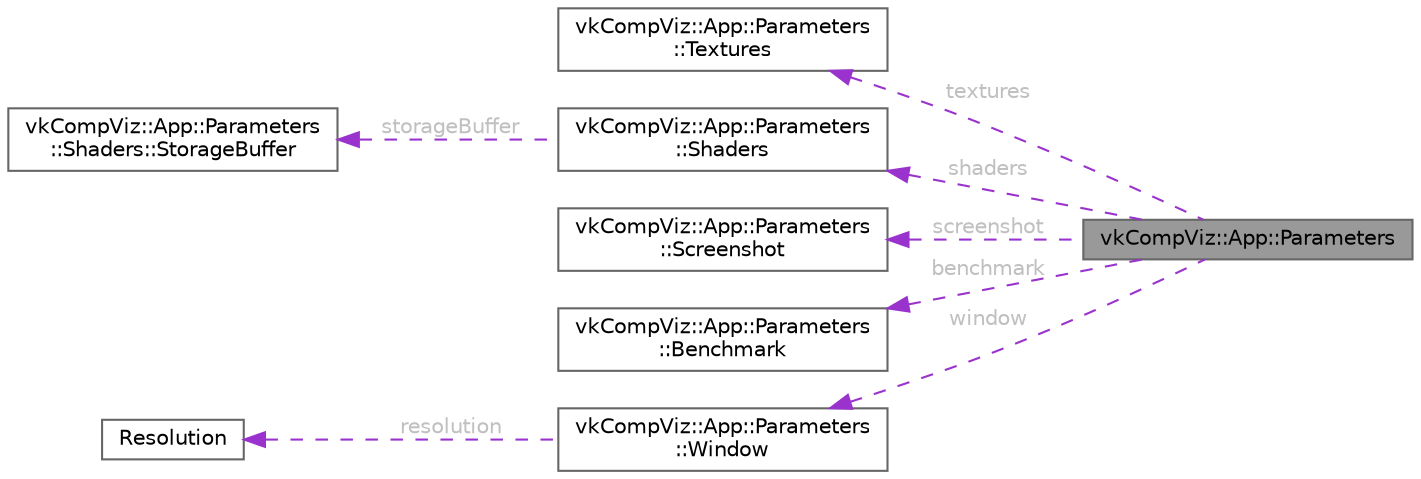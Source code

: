 digraph "vkCompViz::App::Parameters"
{
 // LATEX_PDF_SIZE
  bgcolor="transparent";
  edge [fontname=Helvetica,fontsize=10,labelfontname=Helvetica,labelfontsize=10];
  node [fontname=Helvetica,fontsize=10,shape=box,height=0.2,width=0.4];
  rankdir="LR";
  Node1 [id="Node000001",label="vkCompViz::App::Parameters",height=0.2,width=0.4,color="gray40", fillcolor="grey60", style="filled", fontcolor="black",tooltip="Parameters configuring the behavior of the App."];
  Node2 -> Node1 [id="edge1_Node000001_Node000002",dir="back",color="darkorchid3",style="dashed",tooltip=" ",label=" textures",fontcolor="grey" ];
  Node2 [id="Node000002",label="vkCompViz::App::Parameters\l::Textures",height=0.2,width=0.4,color="gray40", fillcolor="white", style="filled",URL="$classvkCompViz_1_1App_1_1Parameters_1_1Textures.html",tooltip="Configuration for input and output textures."];
  Node3 -> Node1 [id="edge2_Node000001_Node000003",dir="back",color="darkorchid3",style="dashed",tooltip=" ",label=" shaders",fontcolor="grey" ];
  Node3 [id="Node000003",label="vkCompViz::App::Parameters\l::Shaders",height=0.2,width=0.4,color="gray40", fillcolor="white", style="filled",URL="$classvkCompViz_1_1App_1_1Parameters_1_1Shaders.html",tooltip="Configuration of shaders used in the application."];
  Node4 -> Node3 [id="edge3_Node000003_Node000004",dir="back",color="darkorchid3",style="dashed",tooltip=" ",label=" storageBuffer",fontcolor="grey" ];
  Node4 [id="Node000004",label="vkCompViz::App::Parameters\l::Shaders::StorageBuffer",height=0.2,width=0.4,color="gray40", fillcolor="white", style="filled",URL="$classvkCompViz_1_1App_1_1Parameters_1_1Shaders_1_1StorageBuffer.html",tooltip="Storage buffer configuration for shaders."];
  Node5 -> Node1 [id="edge4_Node000001_Node000005",dir="back",color="darkorchid3",style="dashed",tooltip=" ",label=" screenshot",fontcolor="grey" ];
  Node5 [id="Node000005",label="vkCompViz::App::Parameters\l::Screenshot",height=0.2,width=0.4,color="gray40", fillcolor="white", style="filled",URL="$classvkCompViz_1_1App_1_1Parameters_1_1Screenshot.html",tooltip="Configuration for saving screenshots."];
  Node6 -> Node1 [id="edge5_Node000001_Node000006",dir="back",color="darkorchid3",style="dashed",tooltip=" ",label=" benchmark",fontcolor="grey" ];
  Node6 [id="Node000006",label="vkCompViz::App::Parameters\l::Benchmark",height=0.2,width=0.4,color="gray40", fillcolor="white", style="filled",URL="$classvkCompViz_1_1App_1_1Parameters_1_1Benchmark.html",tooltip="Configuration for benchmark mode."];
  Node7 -> Node1 [id="edge6_Node000001_Node000007",dir="back",color="darkorchid3",style="dashed",tooltip=" ",label=" window",fontcolor="grey" ];
  Node7 [id="Node000007",label="vkCompViz::App::Parameters\l::Window",height=0.2,width=0.4,color="gray40", fillcolor="white", style="filled",URL="$classvkCompViz_1_1App_1_1Parameters_1_1Window.html",tooltip="Window configuration."];
  Node8 -> Node7 [id="edge7_Node000007_Node000008",dir="back",color="darkorchid3",style="dashed",tooltip=" ",label=" resolution",fontcolor="grey" ];
  Node8 [id="Node000008",label="Resolution",height=0.2,width=0.4,color="gray40", fillcolor="white", style="filled",URL="$classResolution.html",tooltip=" "];
}
